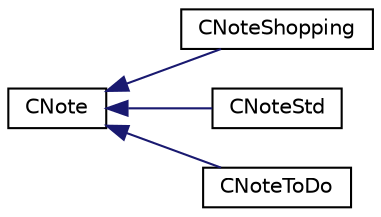 digraph "Graphical Class Hierarchy"
{
 // LATEX_PDF_SIZE
  edge [fontname="Helvetica",fontsize="10",labelfontname="Helvetica",labelfontsize="10"];
  node [fontname="Helvetica",fontsize="10",shape=record];
  rankdir="LR";
  Node0 [label="CNote",height=0.2,width=0.4,color="black", fillcolor="white", style="filled",URL="$classCNote.html",tooltip="This class is a superclass for any type of note."];
  Node0 -> Node1 [dir="back",color="midnightblue",fontsize="10",style="solid",fontname="Helvetica"];
  Node1 [label="CNoteShopping",height=0.2,width=0.4,color="black", fillcolor="white", style="filled",URL="$classCNoteShopping.html",tooltip="Represent a type of note - shopping list - and its functoins. CNote subclass."];
  Node0 -> Node2 [dir="back",color="midnightblue",fontsize="10",style="solid",fontname="Helvetica"];
  Node2 [label="CNoteStd",height=0.2,width=0.4,color="black", fillcolor="white", style="filled",URL="$classCNoteStd.html",tooltip="Represent a standard note. It's another type of note - subclass of CNote."];
  Node0 -> Node3 [dir="back",color="midnightblue",fontsize="10",style="solid",fontname="Helvetica"];
  Node3 [label="CNoteToDo",height=0.2,width=0.4,color="black", fillcolor="white", style="filled",URL="$classCNoteToDo.html",tooltip="Represent a ToDo list. A specific note type that is being a subclass of CNote."];
}
